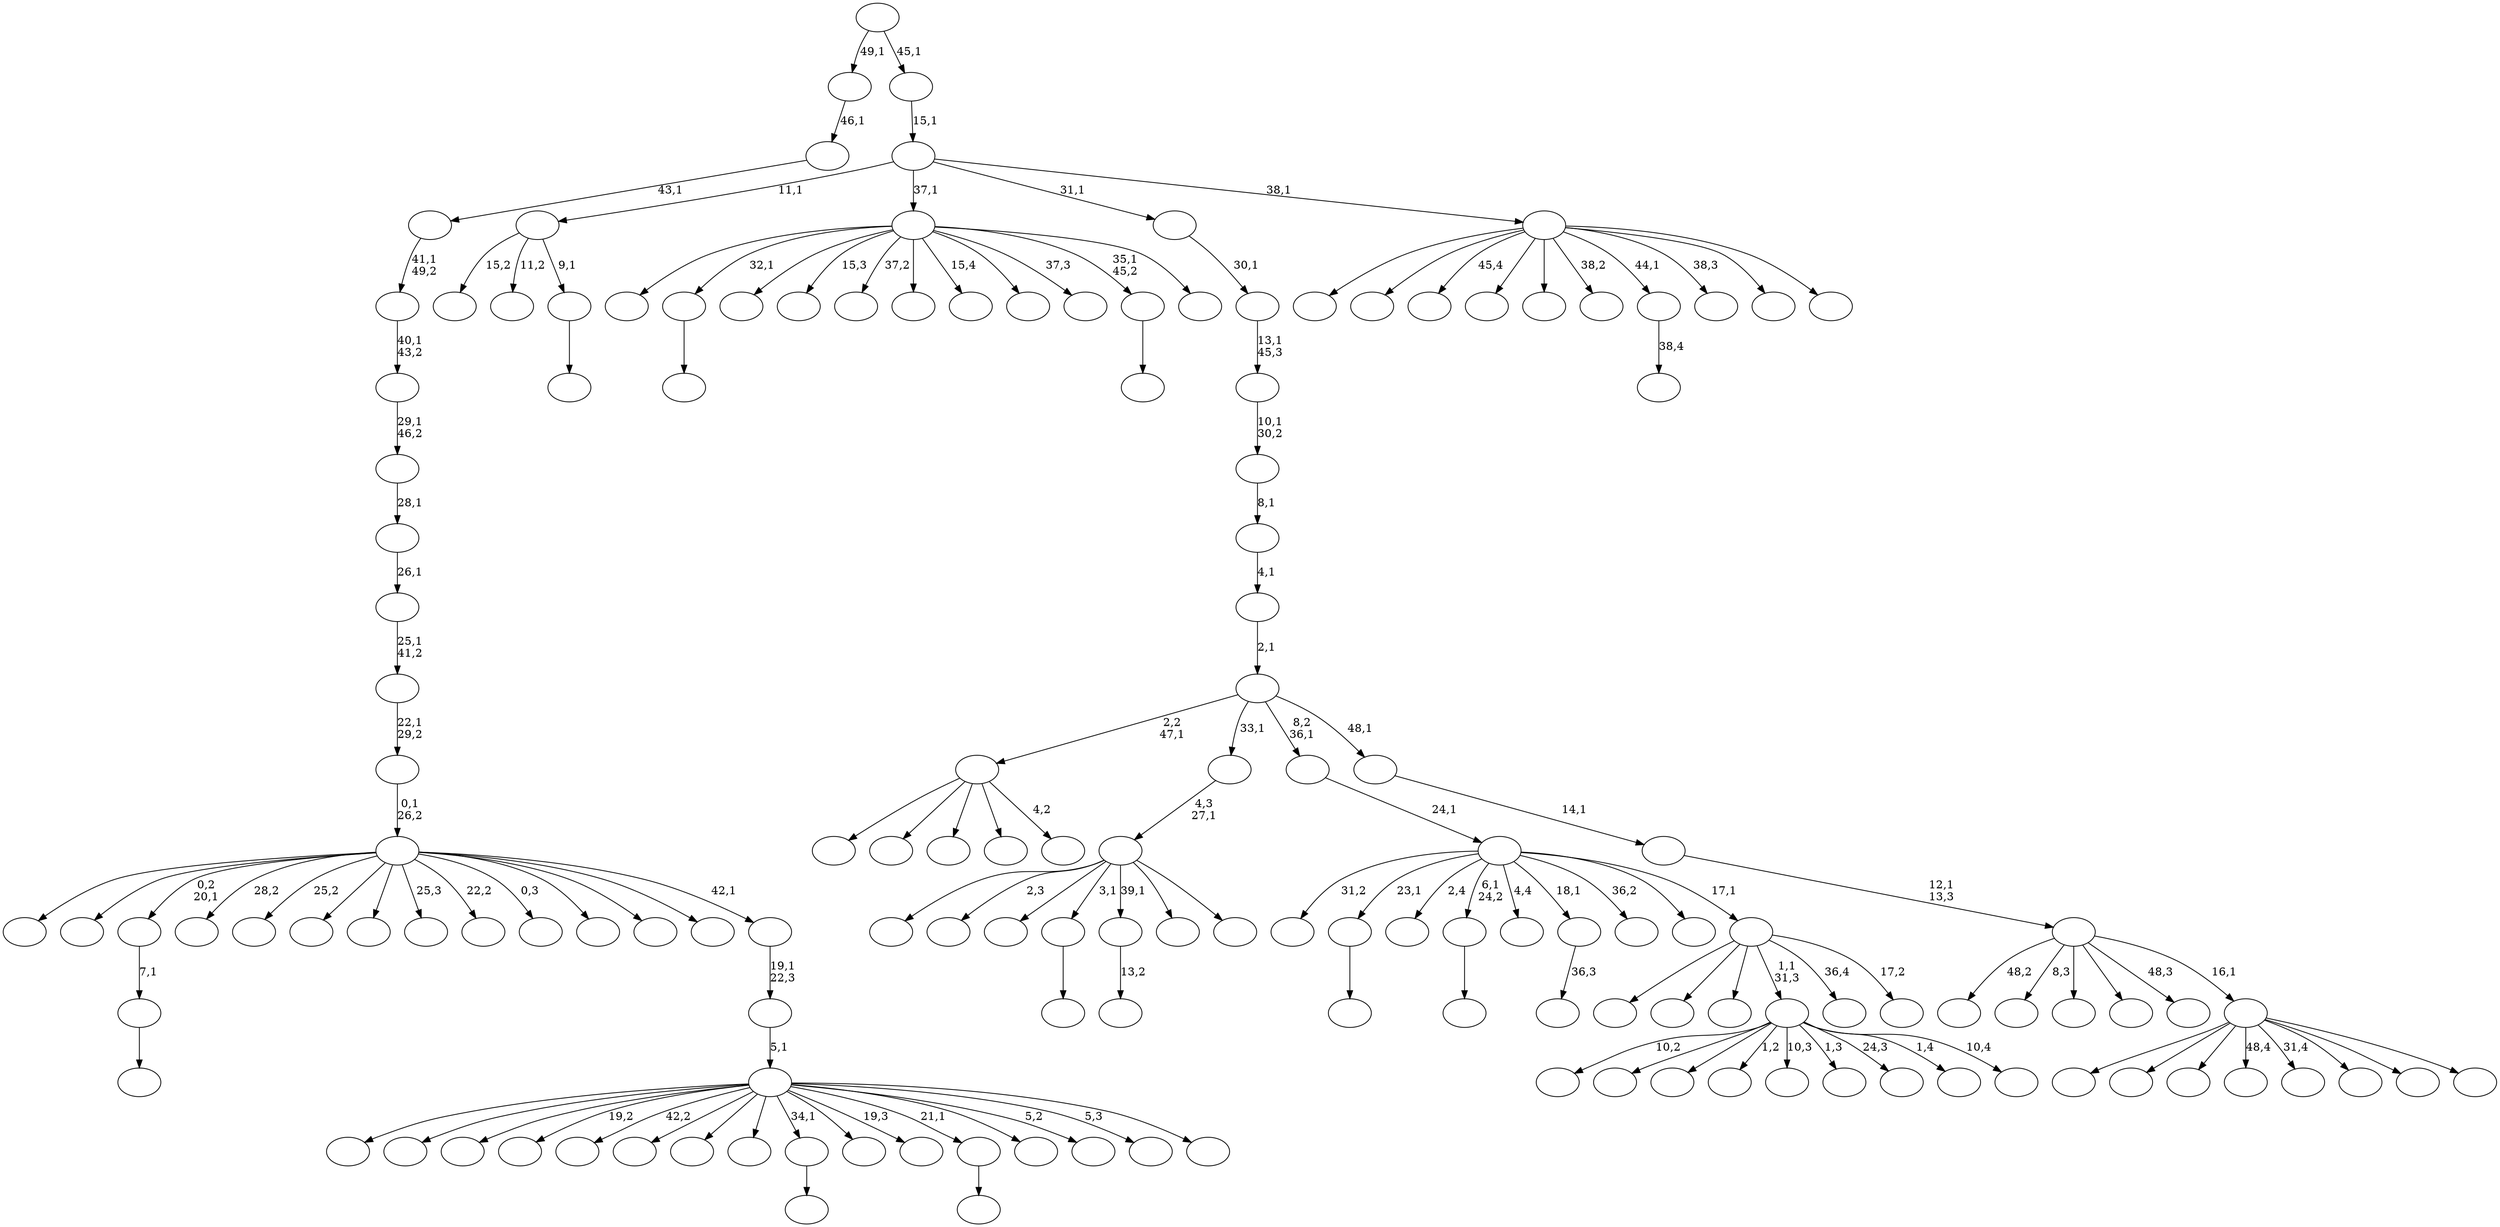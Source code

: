 digraph T {
	150 [label=""]
	149 [label=""]
	148 [label=""]
	147 [label=""]
	146 [label=""]
	145 [label=""]
	144 [label=""]
	143 [label=""]
	142 [label=""]
	141 [label=""]
	140 [label=""]
	139 [label=""]
	138 [label=""]
	137 [label=""]
	136 [label=""]
	135 [label=""]
	134 [label=""]
	133 [label=""]
	132 [label=""]
	131 [label=""]
	130 [label=""]
	129 [label=""]
	128 [label=""]
	127 [label=""]
	126 [label=""]
	125 [label=""]
	124 [label=""]
	123 [label=""]
	122 [label=""]
	121 [label=""]
	120 [label=""]
	119 [label=""]
	118 [label=""]
	117 [label=""]
	116 [label=""]
	115 [label=""]
	114 [label=""]
	113 [label=""]
	112 [label=""]
	111 [label=""]
	110 [label=""]
	109 [label=""]
	108 [label=""]
	107 [label=""]
	106 [label=""]
	105 [label=""]
	104 [label=""]
	103 [label=""]
	102 [label=""]
	101 [label=""]
	100 [label=""]
	99 [label=""]
	98 [label=""]
	97 [label=""]
	96 [label=""]
	95 [label=""]
	94 [label=""]
	93 [label=""]
	92 [label=""]
	91 [label=""]
	90 [label=""]
	89 [label=""]
	88 [label=""]
	87 [label=""]
	86 [label=""]
	85 [label=""]
	84 [label=""]
	83 [label=""]
	82 [label=""]
	81 [label=""]
	80 [label=""]
	79 [label=""]
	78 [label=""]
	77 [label=""]
	76 [label=""]
	75 [label=""]
	74 [label=""]
	73 [label=""]
	72 [label=""]
	71 [label=""]
	70 [label=""]
	69 [label=""]
	68 [label=""]
	67 [label=""]
	66 [label=""]
	65 [label=""]
	64 [label=""]
	63 [label=""]
	62 [label=""]
	61 [label=""]
	60 [label=""]
	59 [label=""]
	58 [label=""]
	57 [label=""]
	56 [label=""]
	55 [label=""]
	54 [label=""]
	53 [label=""]
	52 [label=""]
	51 [label=""]
	50 [label=""]
	49 [label=""]
	48 [label=""]
	47 [label=""]
	46 [label=""]
	45 [label=""]
	44 [label=""]
	43 [label=""]
	42 [label=""]
	41 [label=""]
	40 [label=""]
	39 [label=""]
	38 [label=""]
	37 [label=""]
	36 [label=""]
	35 [label=""]
	34 [label=""]
	33 [label=""]
	32 [label=""]
	31 [label=""]
	30 [label=""]
	29 [label=""]
	28 [label=""]
	27 [label=""]
	26 [label=""]
	25 [label=""]
	24 [label=""]
	23 [label=""]
	22 [label=""]
	21 [label=""]
	20 [label=""]
	19 [label=""]
	18 [label=""]
	17 [label=""]
	16 [label=""]
	15 [label=""]
	14 [label=""]
	13 [label=""]
	12 [label=""]
	11 [label=""]
	10 [label=""]
	9 [label=""]
	8 [label=""]
	7 [label=""]
	6 [label=""]
	5 [label=""]
	4 [label=""]
	3 [label=""]
	2 [label=""]
	1 [label=""]
	0 [label=""]
	141 -> 142 [label=""]
	136 -> 137 [label=""]
	129 -> 130 [label=""]
	121 -> 122 [label=""]
	120 -> 121 [label="7,1"]
	98 -> 99 [label=""]
	93 -> 102 [label=""]
	93 -> 101 [label=""]
	93 -> 97 [label=""]
	93 -> 96 [label=""]
	93 -> 94 [label="4,2"]
	84 -> 85 [label=""]
	82 -> 83 [label="36,3"]
	76 -> 77 [label="13,2"]
	67 -> 68 [label=""]
	64 -> 65 [label="38,4"]
	58 -> 59 [label=""]
	55 -> 147 [label=""]
	55 -> 134 [label="2,3"]
	55 -> 106 [label=""]
	55 -> 98 [label="3,1"]
	55 -> 76 [label="39,1"]
	55 -> 74 [label=""]
	55 -> 56 [label=""]
	54 -> 55 [label="4,3\n27,1"]
	50 -> 150 [label="10,2"]
	50 -> 139 [label=""]
	50 -> 118 [label=""]
	50 -> 105 [label="1,2"]
	50 -> 103 [label="10,3"]
	50 -> 87 [label="1,3"]
	50 -> 70 [label="24,3"]
	50 -> 53 [label="1,4"]
	50 -> 51 [label="10,4"]
	48 -> 49 [label=""]
	47 -> 123 [label="15,2"]
	47 -> 69 [label="11,2"]
	47 -> 48 [label="9,1"]
	38 -> 140 [label=""]
	38 -> 133 [label=""]
	38 -> 126 [label=""]
	38 -> 50 [label="1,1\n31,3"]
	38 -> 40 [label="36,4"]
	38 -> 39 [label="17,2"]
	37 -> 146 [label="31,2"]
	37 -> 136 [label="23,1"]
	37 -> 131 [label="2,4"]
	37 -> 129 [label="6,1\n24,2"]
	37 -> 115 [label="4,4"]
	37 -> 82 [label="18,1"]
	37 -> 78 [label="36,2"]
	37 -> 63 [label=""]
	37 -> 38 [label="17,1"]
	36 -> 37 [label="24,1"]
	34 -> 145 [label=""]
	34 -> 141 [label="32,1"]
	34 -> 116 [label=""]
	34 -> 112 [label="15,3"]
	34 -> 107 [label="37,2"]
	34 -> 92 [label=""]
	34 -> 88 [label="15,4"]
	34 -> 81 [label=""]
	34 -> 62 [label="37,3"]
	34 -> 58 [label="35,1\n45,2"]
	34 -> 35 [label=""]
	30 -> 135 [label=""]
	30 -> 124 [label=""]
	30 -> 113 [label=""]
	30 -> 110 [label="19,2"]
	30 -> 104 [label="42,2"]
	30 -> 95 [label=""]
	30 -> 90 [label=""]
	30 -> 89 [label=""]
	30 -> 84 [label="34,1"]
	30 -> 72 [label=""]
	30 -> 71 [label="19,3"]
	30 -> 67 [label="21,1"]
	30 -> 61 [label=""]
	30 -> 42 [label="5,2"]
	30 -> 41 [label="5,3"]
	30 -> 31 [label=""]
	29 -> 30 [label="5,1"]
	28 -> 29 [label="19,1\n22,3"]
	27 -> 149 [label=""]
	27 -> 125 [label=""]
	27 -> 120 [label="0,2\n20,1"]
	27 -> 109 [label="28,2"]
	27 -> 100 [label="25,2"]
	27 -> 80 [label=""]
	27 -> 79 [label=""]
	27 -> 73 [label="25,3"]
	27 -> 66 [label="22,2"]
	27 -> 57 [label="0,3"]
	27 -> 52 [label=""]
	27 -> 45 [label=""]
	27 -> 32 [label=""]
	27 -> 28 [label="42,1"]
	26 -> 27 [label="0,1\n26,2"]
	25 -> 26 [label="22,1\n29,2"]
	24 -> 25 [label="25,1\n41,2"]
	23 -> 24 [label="26,1"]
	22 -> 23 [label="28,1"]
	21 -> 22 [label="29,1\n46,2"]
	20 -> 21 [label="40,1\n43,2"]
	19 -> 20 [label="41,1\n49,2"]
	18 -> 19 [label="43,1"]
	17 -> 18 [label="46,1"]
	15 -> 143 [label=""]
	15 -> 132 [label=""]
	15 -> 127 [label=""]
	15 -> 119 [label="48,4"]
	15 -> 86 [label="31,4"]
	15 -> 75 [label=""]
	15 -> 60 [label=""]
	15 -> 16 [label=""]
	14 -> 148 [label="48,2"]
	14 -> 138 [label="8,3"]
	14 -> 91 [label=""]
	14 -> 46 [label=""]
	14 -> 33 [label="48,3"]
	14 -> 15 [label="16,1"]
	13 -> 14 [label="12,1\n13,3"]
	12 -> 13 [label="14,1"]
	11 -> 93 [label="2,2\n47,1"]
	11 -> 54 [label="33,1"]
	11 -> 36 [label="8,2\n36,1"]
	11 -> 12 [label="48,1"]
	10 -> 11 [label="2,1"]
	9 -> 10 [label="4,1"]
	8 -> 9 [label="8,1"]
	7 -> 8 [label="10,1\n30,2"]
	6 -> 7 [label="13,1\n45,3"]
	5 -> 6 [label="30,1"]
	3 -> 144 [label=""]
	3 -> 128 [label=""]
	3 -> 117 [label="45,4"]
	3 -> 114 [label=""]
	3 -> 111 [label=""]
	3 -> 108 [label="38,2"]
	3 -> 64 [label="44,1"]
	3 -> 44 [label="38,3"]
	3 -> 43 [label=""]
	3 -> 4 [label=""]
	2 -> 47 [label="11,1"]
	2 -> 34 [label="37,1"]
	2 -> 5 [label="31,1"]
	2 -> 3 [label="38,1"]
	1 -> 2 [label="15,1"]
	0 -> 17 [label="49,1"]
	0 -> 1 [label="45,1"]
}
